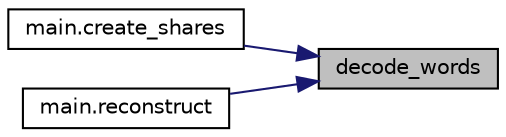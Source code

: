 digraph "decode_words"
{
 // LATEX_PDF_SIZE
  edge [fontname="Helvetica",fontsize="10",labelfontname="Helvetica",labelfontsize="10"];
  node [fontname="Helvetica",fontsize="10",shape=record];
  rankdir="RL";
  Node1 [label="decode_words",height=0.2,width=0.4,color="black", fillcolor="grey75", style="filled", fontcolor="black",tooltip="Turns a secret binary number into a seed phrase, using a given word list for the decoding."];
  Node1 -> Node2 [dir="back",color="midnightblue",fontsize="10",style="solid",fontname="Helvetica"];
  Node2 [label="main.create_shares",height=0.2,width=0.4,color="black", fillcolor="white", style="filled",URL="$namespacemain.html#aa0bb9096ba7056a74ab862c96d82f8c5",tooltip="Take a secret phrase and apply Shamir Secret Sharing to encode it into n secret phrases."];
  Node1 -> Node3 [dir="back",color="midnightblue",fontsize="10",style="solid",fontname="Helvetica"];
  Node3 [label="main.reconstruct",height=0.2,width=0.4,color="black", fillcolor="white", style="filled",URL="$namespacemain.html#a67b2fb92125c2f0b661c009a1442c76c",tooltip="Take JSON shares generated by create_shares.py and reconstruct the original secret phrase."];
}
